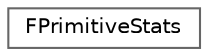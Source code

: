 digraph "Graphical Class Hierarchy"
{
 // INTERACTIVE_SVG=YES
 // LATEX_PDF_SIZE
  bgcolor="transparent";
  edge [fontname=Helvetica,fontsize=10,labelfontname=Helvetica,labelfontsize=10];
  node [fontname=Helvetica,fontsize=10,shape=box,height=0.2,width=0.4];
  rankdir="LR";
  Node0 [id="Node000000",label="FPrimitiveStats",height=0.2,width=0.4,color="grey40", fillcolor="white", style="filled",URL="$d9/dfd/structFPrimitiveStats.html",tooltip="Structure used to report some primitive stats in debugging tools."];
}

